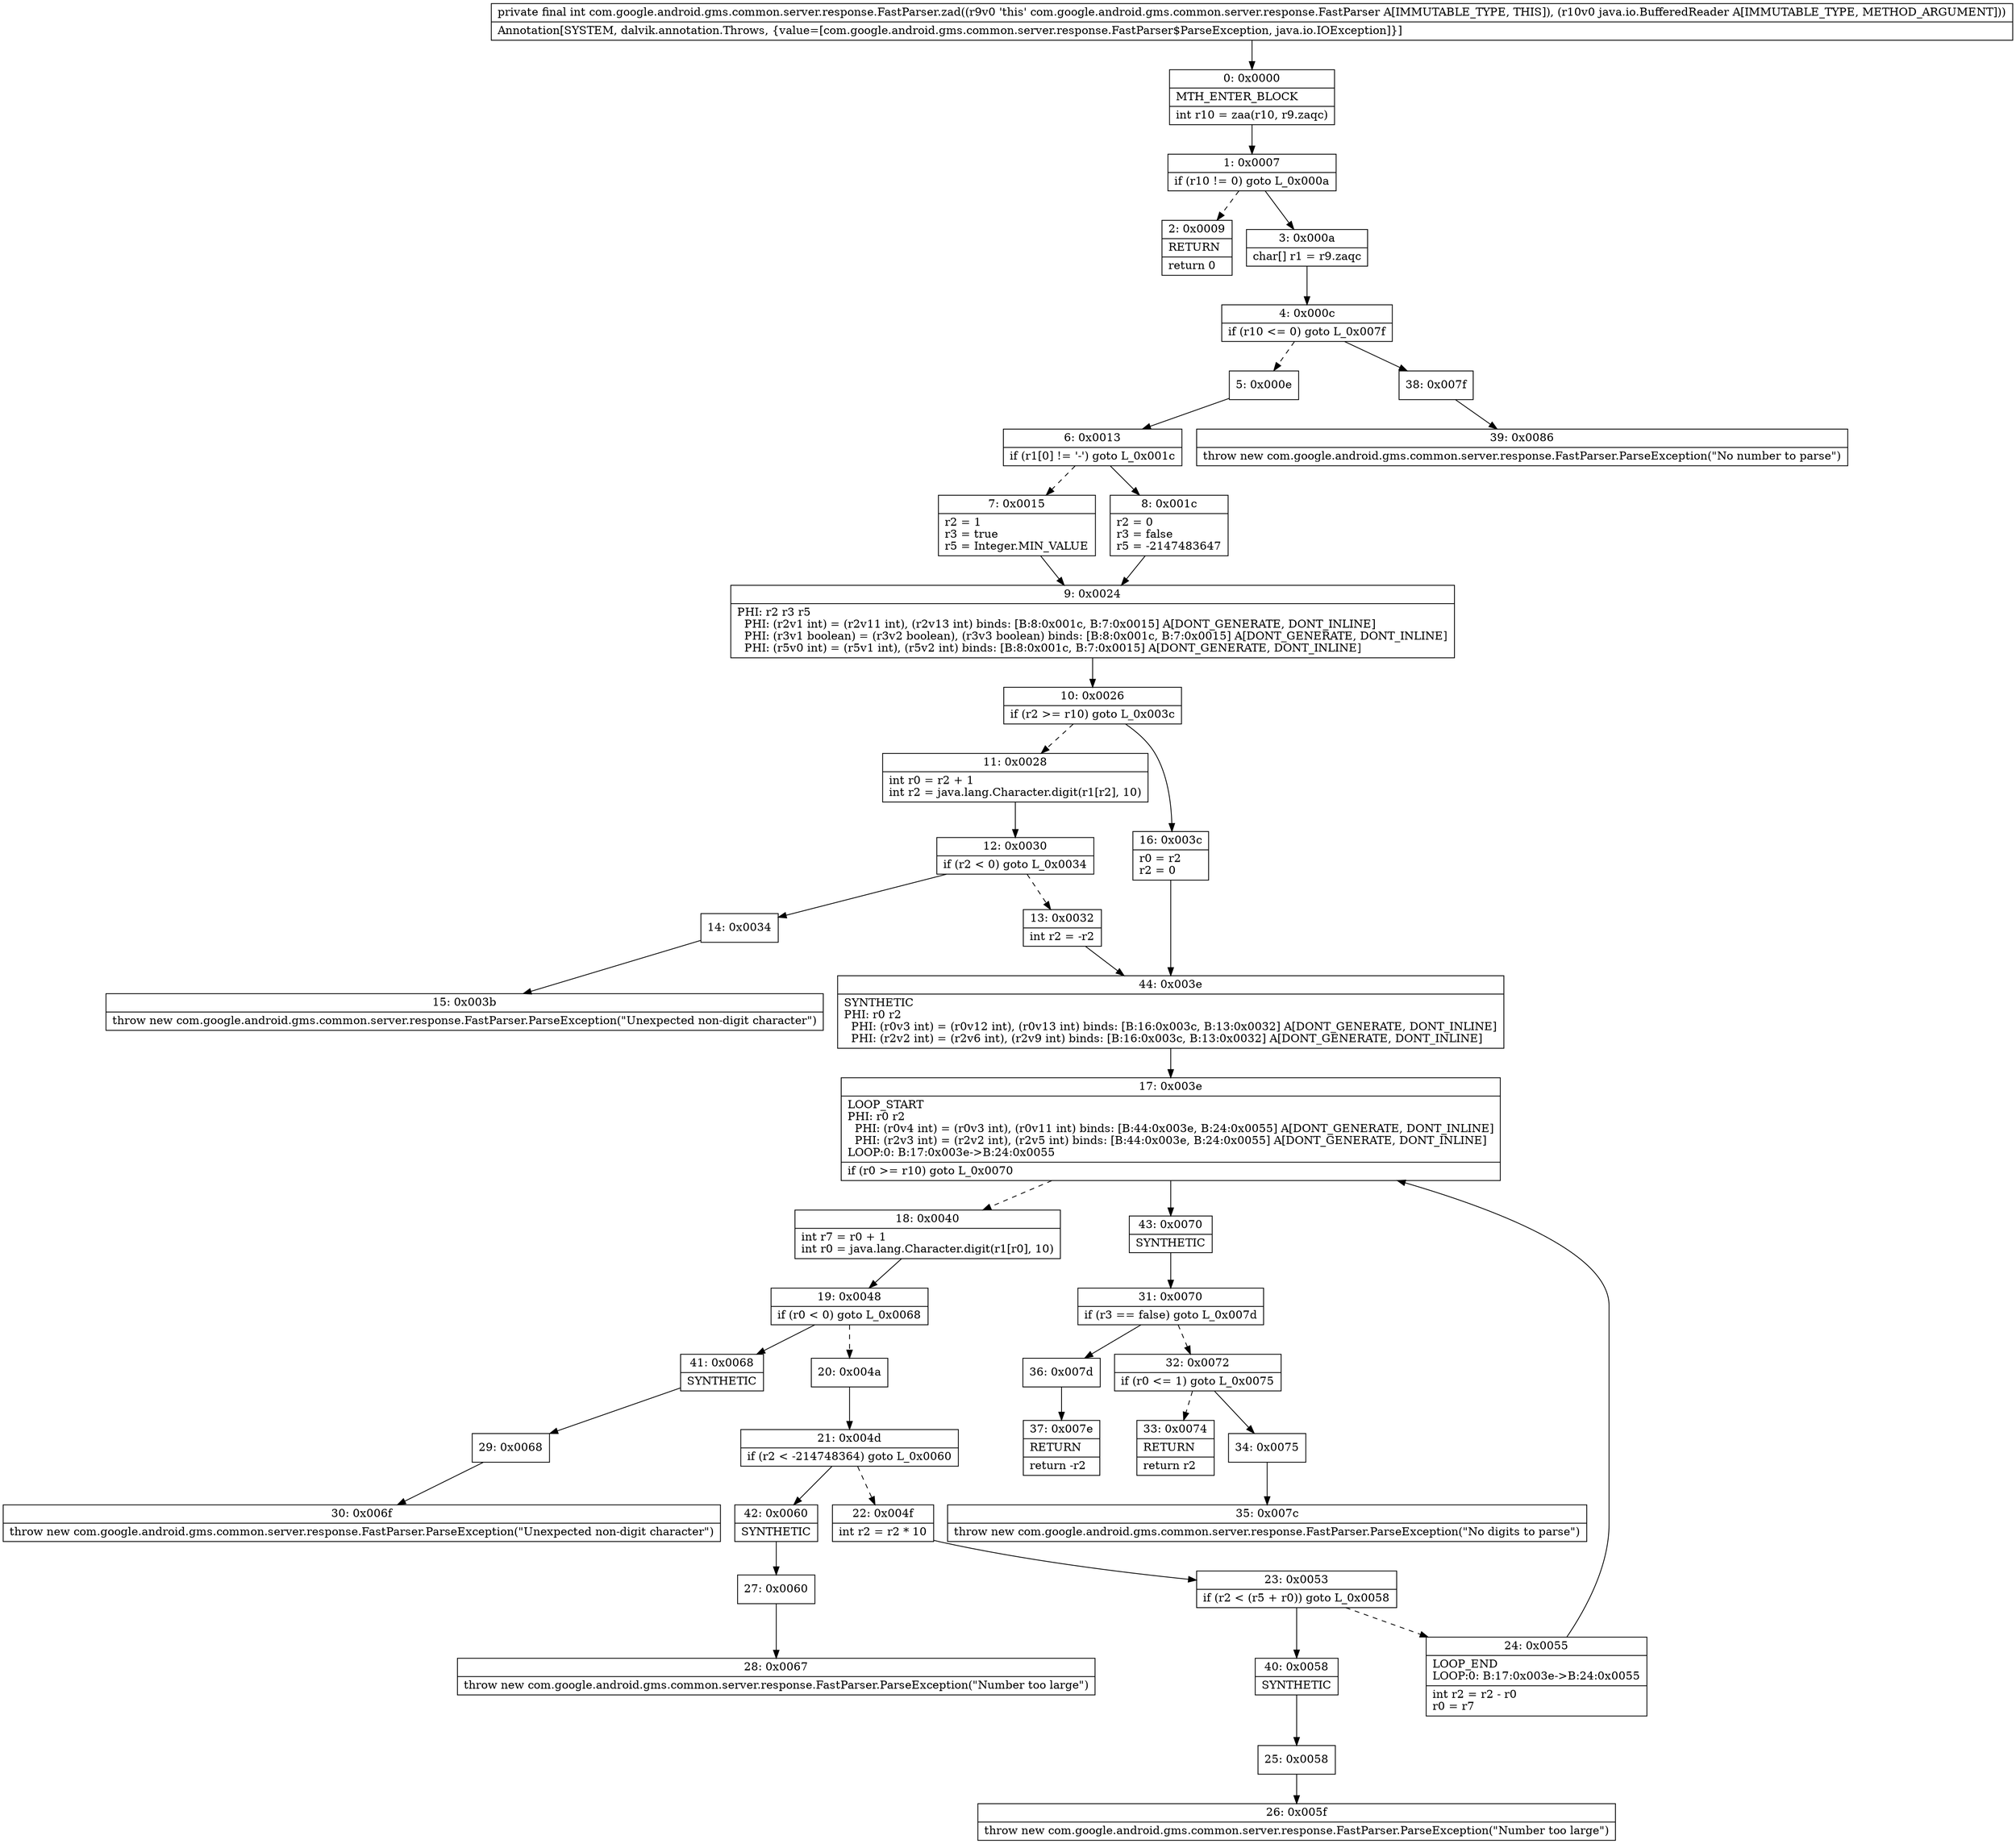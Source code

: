 digraph "CFG forcom.google.android.gms.common.server.response.FastParser.zad(Ljava\/io\/BufferedReader;)I" {
Node_0 [shape=record,label="{0\:\ 0x0000|MTH_ENTER_BLOCK\l|int r10 = zaa(r10, r9.zaqc)\l}"];
Node_1 [shape=record,label="{1\:\ 0x0007|if (r10 != 0) goto L_0x000a\l}"];
Node_2 [shape=record,label="{2\:\ 0x0009|RETURN\l|return 0\l}"];
Node_3 [shape=record,label="{3\:\ 0x000a|char[] r1 = r9.zaqc\l}"];
Node_4 [shape=record,label="{4\:\ 0x000c|if (r10 \<= 0) goto L_0x007f\l}"];
Node_5 [shape=record,label="{5\:\ 0x000e}"];
Node_6 [shape=record,label="{6\:\ 0x0013|if (r1[0] != '\-') goto L_0x001c\l}"];
Node_7 [shape=record,label="{7\:\ 0x0015|r2 = 1\lr3 = true\lr5 = Integer.MIN_VALUE\l}"];
Node_8 [shape=record,label="{8\:\ 0x001c|r2 = 0\lr3 = false\lr5 = \-2147483647\l}"];
Node_9 [shape=record,label="{9\:\ 0x0024|PHI: r2 r3 r5 \l  PHI: (r2v1 int) = (r2v11 int), (r2v13 int) binds: [B:8:0x001c, B:7:0x0015] A[DONT_GENERATE, DONT_INLINE]\l  PHI: (r3v1 boolean) = (r3v2 boolean), (r3v3 boolean) binds: [B:8:0x001c, B:7:0x0015] A[DONT_GENERATE, DONT_INLINE]\l  PHI: (r5v0 int) = (r5v1 int), (r5v2 int) binds: [B:8:0x001c, B:7:0x0015] A[DONT_GENERATE, DONT_INLINE]\l}"];
Node_10 [shape=record,label="{10\:\ 0x0026|if (r2 \>= r10) goto L_0x003c\l}"];
Node_11 [shape=record,label="{11\:\ 0x0028|int r0 = r2 + 1\lint r2 = java.lang.Character.digit(r1[r2], 10)\l}"];
Node_12 [shape=record,label="{12\:\ 0x0030|if (r2 \< 0) goto L_0x0034\l}"];
Node_13 [shape=record,label="{13\:\ 0x0032|int r2 = \-r2\l}"];
Node_14 [shape=record,label="{14\:\ 0x0034}"];
Node_15 [shape=record,label="{15\:\ 0x003b|throw new com.google.android.gms.common.server.response.FastParser.ParseException(\"Unexpected non\-digit character\")\l}"];
Node_16 [shape=record,label="{16\:\ 0x003c|r0 = r2\lr2 = 0\l}"];
Node_17 [shape=record,label="{17\:\ 0x003e|LOOP_START\lPHI: r0 r2 \l  PHI: (r0v4 int) = (r0v3 int), (r0v11 int) binds: [B:44:0x003e, B:24:0x0055] A[DONT_GENERATE, DONT_INLINE]\l  PHI: (r2v3 int) = (r2v2 int), (r2v5 int) binds: [B:44:0x003e, B:24:0x0055] A[DONT_GENERATE, DONT_INLINE]\lLOOP:0: B:17:0x003e\-\>B:24:0x0055\l|if (r0 \>= r10) goto L_0x0070\l}"];
Node_18 [shape=record,label="{18\:\ 0x0040|int r7 = r0 + 1\lint r0 = java.lang.Character.digit(r1[r0], 10)\l}"];
Node_19 [shape=record,label="{19\:\ 0x0048|if (r0 \< 0) goto L_0x0068\l}"];
Node_20 [shape=record,label="{20\:\ 0x004a}"];
Node_21 [shape=record,label="{21\:\ 0x004d|if (r2 \< \-214748364) goto L_0x0060\l}"];
Node_22 [shape=record,label="{22\:\ 0x004f|int r2 = r2 * 10\l}"];
Node_23 [shape=record,label="{23\:\ 0x0053|if (r2 \< (r5 + r0)) goto L_0x0058\l}"];
Node_24 [shape=record,label="{24\:\ 0x0055|LOOP_END\lLOOP:0: B:17:0x003e\-\>B:24:0x0055\l|int r2 = r2 \- r0\lr0 = r7\l}"];
Node_25 [shape=record,label="{25\:\ 0x0058}"];
Node_26 [shape=record,label="{26\:\ 0x005f|throw new com.google.android.gms.common.server.response.FastParser.ParseException(\"Number too large\")\l}"];
Node_27 [shape=record,label="{27\:\ 0x0060}"];
Node_28 [shape=record,label="{28\:\ 0x0067|throw new com.google.android.gms.common.server.response.FastParser.ParseException(\"Number too large\")\l}"];
Node_29 [shape=record,label="{29\:\ 0x0068}"];
Node_30 [shape=record,label="{30\:\ 0x006f|throw new com.google.android.gms.common.server.response.FastParser.ParseException(\"Unexpected non\-digit character\")\l}"];
Node_31 [shape=record,label="{31\:\ 0x0070|if (r3 == false) goto L_0x007d\l}"];
Node_32 [shape=record,label="{32\:\ 0x0072|if (r0 \<= 1) goto L_0x0075\l}"];
Node_33 [shape=record,label="{33\:\ 0x0074|RETURN\l|return r2\l}"];
Node_34 [shape=record,label="{34\:\ 0x0075}"];
Node_35 [shape=record,label="{35\:\ 0x007c|throw new com.google.android.gms.common.server.response.FastParser.ParseException(\"No digits to parse\")\l}"];
Node_36 [shape=record,label="{36\:\ 0x007d}"];
Node_37 [shape=record,label="{37\:\ 0x007e|RETURN\l|return \-r2\l}"];
Node_38 [shape=record,label="{38\:\ 0x007f}"];
Node_39 [shape=record,label="{39\:\ 0x0086|throw new com.google.android.gms.common.server.response.FastParser.ParseException(\"No number to parse\")\l}"];
Node_40 [shape=record,label="{40\:\ 0x0058|SYNTHETIC\l}"];
Node_41 [shape=record,label="{41\:\ 0x0068|SYNTHETIC\l}"];
Node_42 [shape=record,label="{42\:\ 0x0060|SYNTHETIC\l}"];
Node_43 [shape=record,label="{43\:\ 0x0070|SYNTHETIC\l}"];
Node_44 [shape=record,label="{44\:\ 0x003e|SYNTHETIC\lPHI: r0 r2 \l  PHI: (r0v3 int) = (r0v12 int), (r0v13 int) binds: [B:16:0x003c, B:13:0x0032] A[DONT_GENERATE, DONT_INLINE]\l  PHI: (r2v2 int) = (r2v6 int), (r2v9 int) binds: [B:16:0x003c, B:13:0x0032] A[DONT_GENERATE, DONT_INLINE]\l}"];
MethodNode[shape=record,label="{private final int com.google.android.gms.common.server.response.FastParser.zad((r9v0 'this' com.google.android.gms.common.server.response.FastParser A[IMMUTABLE_TYPE, THIS]), (r10v0 java.io.BufferedReader A[IMMUTABLE_TYPE, METHOD_ARGUMENT]))  | Annotation[SYSTEM, dalvik.annotation.Throws, \{value=[com.google.android.gms.common.server.response.FastParser$ParseException, java.io.IOException]\}]\l}"];
MethodNode -> Node_0;
Node_0 -> Node_1;
Node_1 -> Node_2[style=dashed];
Node_1 -> Node_3;
Node_3 -> Node_4;
Node_4 -> Node_5[style=dashed];
Node_4 -> Node_38;
Node_5 -> Node_6;
Node_6 -> Node_7[style=dashed];
Node_6 -> Node_8;
Node_7 -> Node_9;
Node_8 -> Node_9;
Node_9 -> Node_10;
Node_10 -> Node_11[style=dashed];
Node_10 -> Node_16;
Node_11 -> Node_12;
Node_12 -> Node_13[style=dashed];
Node_12 -> Node_14;
Node_13 -> Node_44;
Node_14 -> Node_15;
Node_16 -> Node_44;
Node_17 -> Node_18[style=dashed];
Node_17 -> Node_43;
Node_18 -> Node_19;
Node_19 -> Node_20[style=dashed];
Node_19 -> Node_41;
Node_20 -> Node_21;
Node_21 -> Node_22[style=dashed];
Node_21 -> Node_42;
Node_22 -> Node_23;
Node_23 -> Node_24[style=dashed];
Node_23 -> Node_40;
Node_24 -> Node_17;
Node_25 -> Node_26;
Node_27 -> Node_28;
Node_29 -> Node_30;
Node_31 -> Node_32[style=dashed];
Node_31 -> Node_36;
Node_32 -> Node_33[style=dashed];
Node_32 -> Node_34;
Node_34 -> Node_35;
Node_36 -> Node_37;
Node_38 -> Node_39;
Node_40 -> Node_25;
Node_41 -> Node_29;
Node_42 -> Node_27;
Node_43 -> Node_31;
Node_44 -> Node_17;
}

